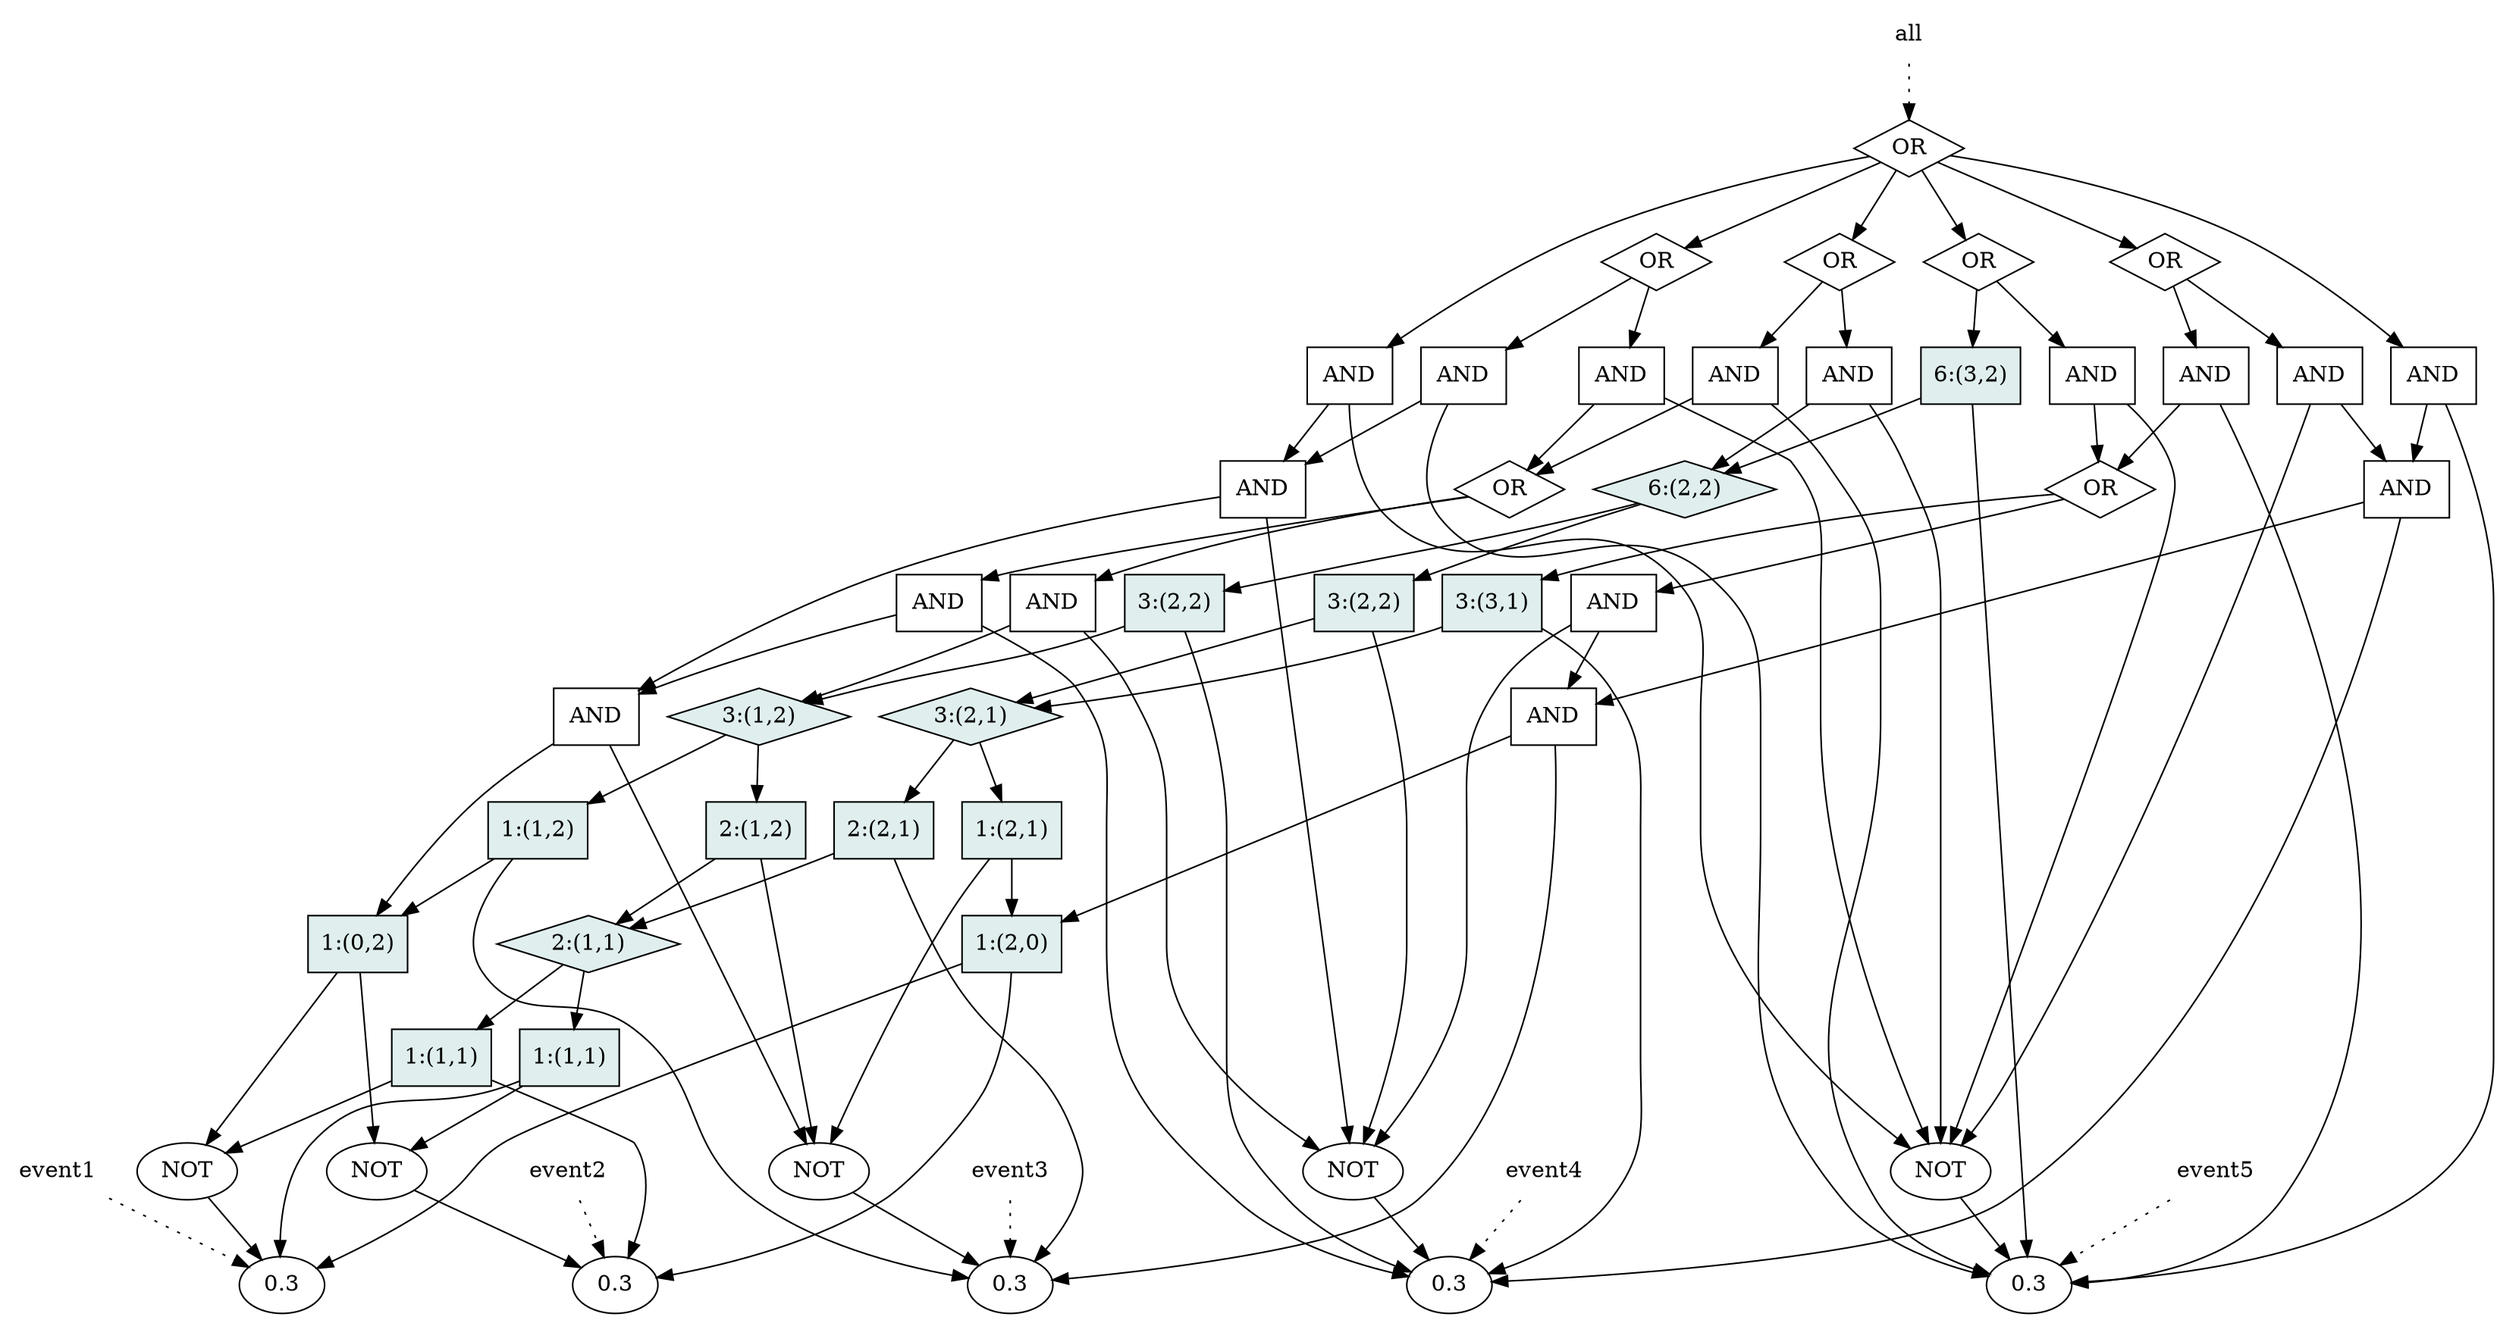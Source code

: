 digraph GP {
1 [label="0.3", shape="ellipse", style="filled", fillcolor="white"];
2 [label="0.3", shape="ellipse", style="filled", fillcolor="white"];
3 [label="1:(0,2)", shape="box", style="filled", fillcolor="azure2"];
-1 [label="NOT"];
-1 -> 1;
3 -> -1;
-2 [label="NOT"];
-2 -> 2;
3 -> -2;
4 [label="0.3", shape="ellipse", style="filled", fillcolor="white"];
5 [label="AND", shape="box", style="filled", fillcolor="white"];
5 -> 3;
-4 [label="NOT"];
-4 -> 4;
5 -> -4;
6 [label="0.3", shape="ellipse", style="filled", fillcolor="white"];
7 [label="AND", shape="box", style="filled", fillcolor="white"];
-6 [label="NOT"];
-6 -> 6;
7 -> -6;
7 -> 5;
8 [label="0.3", shape="ellipse", style="filled", fillcolor="white"];
9 [label="AND", shape="box", style="filled", fillcolor="white"];
-8 [label="NOT"];
-8 -> 8;
9 -> -8;
9 -> 7;
10 [label="AND", shape="box", style="filled", fillcolor="white"];
10 -> 8;
10 -> 7;
11 [label="AND", shape="box", style="filled", fillcolor="white"];
11 -> 5;
11 -> 6;
12 [label="1:(1,2)", shape="box", style="filled", fillcolor="azure2"];
12 -> 3;
12 -> 4;
13 [label="1:(1,1)", shape="box", style="filled", fillcolor="azure2"];
13 -> 2;
13 -> -1;
14 [label="1:(1,1)", shape="box", style="filled", fillcolor="azure2"];
14 -> 1;
14 -> -2;
15 [label="2:(1,1)", shape="diamond", style="filled", fillcolor="azure2"];
15 -> 13;
15 -> 14;
16 [label="2:(1,2)", shape="box", style="filled", fillcolor="azure2"];
16 -> -4;
16 -> 15;
17 [label="3:(1,2)", shape="diamond", style="filled", fillcolor="azure2"];
17 -> 16;
17 -> 12;
18 [label="AND", shape="box", style="filled", fillcolor="white"];
18 -> 17;
18 -> -6;
19 [label="OR", shape="diamond", style="filled", fillcolor="white"];
 19 -> 18;
19 -> 11;
20 [label="AND", shape="box", style="filled", fillcolor="white"];
20 -> -8;
20 -> 19;
21 [label="OR", shape="diamond", style="filled", fillcolor="white"];
 21 -> 10;
21 -> 20;
22 [label="AND", shape="box", style="filled", fillcolor="white"];
22 -> 8;
22 -> 19;
23 [label="3:(2,2)", shape="box", style="filled", fillcolor="azure2"];
23 -> 17;
23 -> 6;
24 [label="2:(2,1)", shape="box", style="filled", fillcolor="azure2"];
24 -> 4;
24 -> 15;
25 [label="1:(2,0)", shape="box", style="filled", fillcolor="azure2"];
25 -> 1;
25 -> 2;
26 [label="1:(2,1)", shape="box", style="filled", fillcolor="azure2"];
26 -> 25;
26 -> -4;
27 [label="3:(2,1)", shape="diamond", style="filled", fillcolor="azure2"];
27 -> 24;
27 -> 26;
28 [label="3:(2,2)", shape="box", style="filled", fillcolor="azure2"];
28 -> -6;
28 -> 27;
29 [label="6:(2,2)", shape="diamond", style="filled", fillcolor="azure2"];
29 -> 28;
29 -> 23;
30 [label="AND", shape="box", style="filled", fillcolor="white"];
30 -> -8;
30 -> 29;
31 [label="OR", shape="diamond", style="filled", fillcolor="white"];
 31 -> 22;
31 -> 30;
32 [label="6:(3,2)", shape="box", style="filled", fillcolor="azure2"];
32 -> 8;
32 -> 29;
33 [label="3:(3,1)", shape="box", style="filled", fillcolor="azure2"];
33 -> 27;
33 -> 6;
34 [label="AND", shape="box", style="filled", fillcolor="white"];
34 -> 25;
34 -> 4;
35 [label="AND", shape="box", style="filled", fillcolor="white"];
35 -> 34;
35 -> -6;
36 [label="OR", shape="diamond", style="filled", fillcolor="white"];
 36 -> 33;
36 -> 35;
37 [label="AND", shape="box", style="filled", fillcolor="white"];
37 -> -8;
37 -> 36;
38 [label="OR", shape="diamond", style="filled", fillcolor="white"];
 38 -> 32;
38 -> 37;
39 [label="AND", shape="box", style="filled", fillcolor="white"];
39 -> 8;
39 -> 36;
40 [label="AND", shape="box", style="filled", fillcolor="white"];
40 -> 34;
40 -> 6;
41 [label="AND", shape="box", style="filled", fillcolor="white"];
41 -> 40;
41 -> -8;
42 [label="OR", shape="diamond", style="filled", fillcolor="white"];
 42 -> 41;
42 -> 39;
43 [label="AND", shape="box", style="filled", fillcolor="white"];
43 -> 40;
43 -> 8;
44 [label="OR", shape="diamond", style="filled", fillcolor="white"];
 44 -> 38;
44 -> 9;
44 -> 42;
44 -> 43;
44 -> 21;
44 -> 31;
q_0 [ label="event1", shape="plaintext" ];
q_0 -> 1 [style="dotted" ];
q_1 [ label="event3", shape="plaintext" ];
q_1 -> 4 [style="dotted" ];
q_2 [ label="event5", shape="plaintext" ];
q_2 -> 8 [style="dotted" ];
q_3 [ label="event4", shape="plaintext" ];
q_3 -> 6 [style="dotted" ];
q_4 [ label="all", shape="plaintext" ];
q_4 -> 44 [style="dotted" ];
q_5 [ label="event2", shape="plaintext" ];
q_5 -> 2 [style="dotted" ];
{
rank = same;
1 -> 2 -> 4 -> 6 -> 8  [ style=invis ];
rankdir = LR;
}
{
rank = same;
-1 -> -2 -> -4 -> -6 -> -8 [ style=invis ];
rankdir = LR;
}
{
rank = same;
21 -> 31 -> 38 ->  42  [ style=invis ];
rankdir = LR;
}
{
rank = same;
9 -> 10 -> 20 -> 22 -> 30 -> 32 -> 37 -> 39 -> 41 -> 43 [style=invis ];
rankdir = LR;
}
{
rank = same;
7 -> 19 -> 29 -> 36 -> 40  [style=invis ];
rankdir = LR;
}

{
rank = same;
11 -> 18 -> 23 -> 28 -> 33 -> 35  [style=invis ];
rankdir = LR;
}

{
rank = same;
5 -> 17 -> 27 -> 34  [style=invis ];
rankdir = LR;
}
{
rank = same;
12 -> 16 -> 24 -> 26  [style=invis ];
rankdir = LR;
}
{
rank = same;
3 -> 15 -> 25  [style=invis ];
rankdir = LR;
}
}
